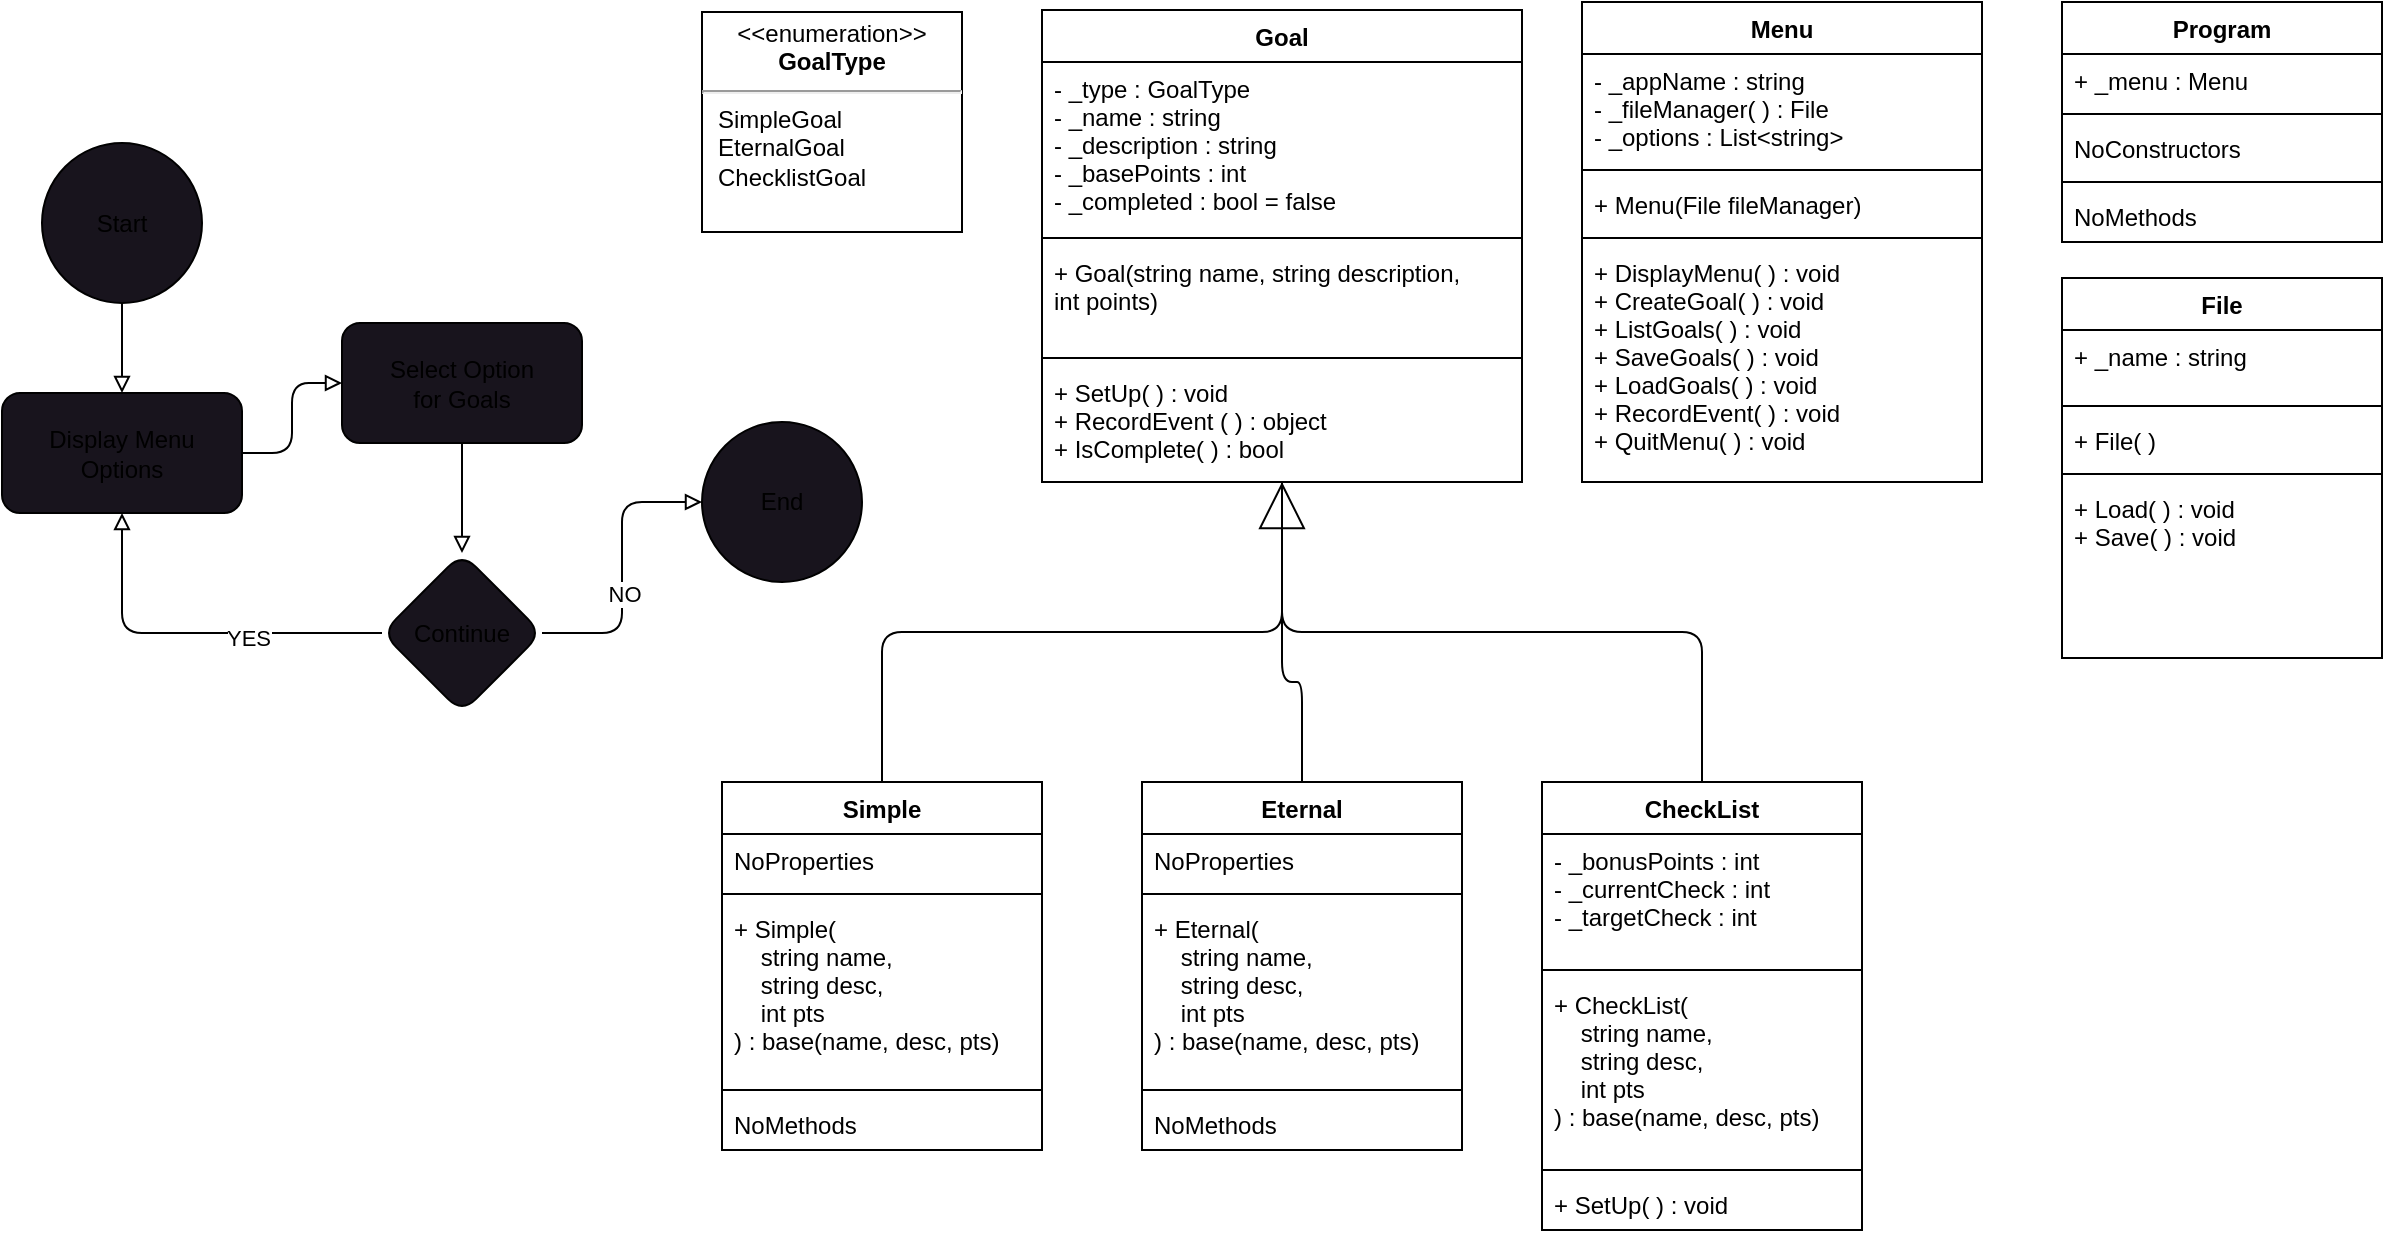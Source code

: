 <mxfile>
    <diagram id="AMjzgZGfjH3tfW1a6BcE" name="Page-1">
        <mxGraphModel dx="1599" dy="645" grid="1" gridSize="10" guides="1" tooltips="1" connect="1" arrows="1" fold="1" page="1" pageScale="1" pageWidth="1400" pageHeight="850" math="0" shadow="0">
            <root>
                <mxCell id="0"/>
                <mxCell id="1" parent="0"/>
                <mxCell id="3" value="File" style="swimlane;fontStyle=1;align=center;verticalAlign=top;childLayout=stackLayout;horizontal=1;startSize=26;horizontalStack=0;resizeParent=1;resizeParentMax=0;resizeLast=0;collapsible=1;marginBottom=0;" parent="1" vertex="1">
                    <mxGeometry x="1130" y="198" width="160" height="190" as="geometry"/>
                </mxCell>
                <mxCell id="4" value="+ _name : string" style="text;strokeColor=none;fillColor=none;align=left;verticalAlign=top;spacingLeft=4;spacingRight=4;overflow=hidden;rotatable=0;points=[[0,0.5],[1,0.5]];portConstraint=eastwest;" parent="3" vertex="1">
                    <mxGeometry y="26" width="160" height="34" as="geometry"/>
                </mxCell>
                <mxCell id="5" value="" style="line;strokeWidth=1;fillColor=none;align=left;verticalAlign=middle;spacingTop=-1;spacingLeft=3;spacingRight=3;rotatable=0;labelPosition=right;points=[];portConstraint=eastwest;strokeColor=inherit;" parent="3" vertex="1">
                    <mxGeometry y="60" width="160" height="8" as="geometry"/>
                </mxCell>
                <mxCell id="6" value="+ File( )" style="text;strokeColor=none;fillColor=none;align=left;verticalAlign=top;spacingLeft=4;spacingRight=4;overflow=hidden;rotatable=0;points=[[0,0.5],[1,0.5]];portConstraint=eastwest;" parent="3" vertex="1">
                    <mxGeometry y="68" width="160" height="26" as="geometry"/>
                </mxCell>
                <mxCell id="7" value="" style="line;strokeWidth=1;fillColor=none;align=left;verticalAlign=middle;spacingTop=-1;spacingLeft=3;spacingRight=3;rotatable=0;labelPosition=right;points=[];portConstraint=eastwest;strokeColor=inherit;" parent="3" vertex="1">
                    <mxGeometry y="94" width="160" height="8" as="geometry"/>
                </mxCell>
                <mxCell id="8" value="+ Load( ) : void&#10;+ Save( ) : void" style="text;strokeColor=none;fillColor=none;align=left;verticalAlign=top;spacingLeft=4;spacingRight=4;overflow=hidden;rotatable=0;points=[[0,0.5],[1,0.5]];portConstraint=eastwest;" parent="3" vertex="1">
                    <mxGeometry y="102" width="160" height="88" as="geometry"/>
                </mxCell>
                <mxCell id="10" value="Goal" style="swimlane;fontStyle=1;align=center;verticalAlign=top;childLayout=stackLayout;horizontal=1;startSize=26;horizontalStack=0;resizeParent=1;resizeParentMax=0;resizeLast=0;collapsible=1;marginBottom=0;" parent="1" vertex="1">
                    <mxGeometry x="620" y="64" width="240" height="236" as="geometry"/>
                </mxCell>
                <mxCell id="11" value="- _type : GoalType&#10;- _name : string&#10;- _description : string&#10;- _basePoints : int&#10;- _completed : bool = false" style="text;strokeColor=none;fillColor=none;align=left;verticalAlign=top;spacingLeft=4;spacingRight=4;overflow=hidden;rotatable=0;points=[[0,0.5],[1,0.5]];portConstraint=eastwest;" parent="10" vertex="1">
                    <mxGeometry y="26" width="240" height="84" as="geometry"/>
                </mxCell>
                <mxCell id="12" value="" style="line;strokeWidth=1;fillColor=none;align=left;verticalAlign=middle;spacingTop=-1;spacingLeft=3;spacingRight=3;rotatable=0;labelPosition=right;points=[];portConstraint=eastwest;strokeColor=inherit;" parent="10" vertex="1">
                    <mxGeometry y="110" width="240" height="8" as="geometry"/>
                </mxCell>
                <mxCell id="13" value="+ Goal(string name, string description,&#10;int points)" style="text;strokeColor=none;fillColor=none;align=left;verticalAlign=top;spacingLeft=4;spacingRight=4;overflow=hidden;rotatable=0;points=[[0,0.5],[1,0.5]];portConstraint=eastwest;" parent="10" vertex="1">
                    <mxGeometry y="118" width="240" height="52" as="geometry"/>
                </mxCell>
                <mxCell id="14" value="" style="line;strokeWidth=1;fillColor=none;align=left;verticalAlign=middle;spacingTop=-1;spacingLeft=3;spacingRight=3;rotatable=0;labelPosition=right;points=[];portConstraint=eastwest;strokeColor=inherit;" parent="10" vertex="1">
                    <mxGeometry y="170" width="240" height="8" as="geometry"/>
                </mxCell>
                <mxCell id="15" value="+ SetUp( ) : void&#10;+ RecordEvent ( ) : object&#10;+ IsComplete( ) : bool" style="text;strokeColor=none;fillColor=none;align=left;verticalAlign=top;spacingLeft=4;spacingRight=4;overflow=hidden;rotatable=0;points=[[0,0.5],[1,0.5]];portConstraint=eastwest;" parent="10" vertex="1">
                    <mxGeometry y="178" width="240" height="58" as="geometry"/>
                </mxCell>
                <mxCell id="23" value="&lt;p style=&quot;margin:0px;margin-top:4px;text-align:center;&quot;&gt;&amp;lt;&amp;lt;enumeration&amp;gt;&amp;gt;&lt;br&gt;&lt;b&gt;GoalType&lt;/b&gt;&lt;/p&gt;&lt;hr&gt;&lt;p style=&quot;margin:0px;margin-left:8px;text-align:left;&quot;&gt;SimpleGoal&lt;/p&gt;&lt;p style=&quot;margin:0px;margin-left:8px;text-align:left;&quot;&gt;EternalGoal&lt;/p&gt;&lt;p style=&quot;margin:0px;margin-left:8px;text-align:left;&quot;&gt;ChecklistGoal&lt;/p&gt;" style="shape=rect;html=1;overflow=fill;whiteSpace=wrap;" parent="1" vertex="1">
                    <mxGeometry x="450" y="65" width="130" height="110" as="geometry"/>
                </mxCell>
                <mxCell id="25" value="Simple" style="swimlane;fontStyle=1;align=center;verticalAlign=top;childLayout=stackLayout;horizontal=1;startSize=26;horizontalStack=0;resizeParent=1;resizeParentMax=0;resizeLast=0;collapsible=1;marginBottom=0;" parent="1" vertex="1">
                    <mxGeometry x="460" y="450" width="160" height="184" as="geometry"/>
                </mxCell>
                <mxCell id="55" value="NoProperties" style="text;strokeColor=none;fillColor=none;align=left;verticalAlign=top;spacingLeft=4;spacingRight=4;overflow=hidden;rotatable=0;points=[[0,0.5],[1,0.5]];portConstraint=eastwest;" parent="25" vertex="1">
                    <mxGeometry y="26" width="160" height="26" as="geometry"/>
                </mxCell>
                <mxCell id="27" value="" style="line;strokeWidth=1;fillColor=none;align=left;verticalAlign=middle;spacingTop=-1;spacingLeft=3;spacingRight=3;rotatable=0;labelPosition=right;points=[];portConstraint=eastwest;strokeColor=inherit;" parent="25" vertex="1">
                    <mxGeometry y="52" width="160" height="8" as="geometry"/>
                </mxCell>
                <mxCell id="28" value="+ Simple(&#10;    string name,&#10;    string desc,&#10;    int pts&#10;) : base(name, desc, pts)" style="text;strokeColor=none;fillColor=none;align=left;verticalAlign=top;spacingLeft=4;spacingRight=4;overflow=hidden;rotatable=0;points=[[0,0.5],[1,0.5]];portConstraint=eastwest;" parent="25" vertex="1">
                    <mxGeometry y="60" width="160" height="90" as="geometry"/>
                </mxCell>
                <mxCell id="29" value="" style="line;strokeWidth=1;fillColor=none;align=left;verticalAlign=middle;spacingTop=-1;spacingLeft=3;spacingRight=3;rotatable=0;labelPosition=right;points=[];portConstraint=eastwest;strokeColor=inherit;" parent="25" vertex="1">
                    <mxGeometry y="150" width="160" height="8" as="geometry"/>
                </mxCell>
                <mxCell id="57" value="NoMethods" style="text;strokeColor=none;fillColor=none;align=left;verticalAlign=top;spacingLeft=4;spacingRight=4;overflow=hidden;rotatable=0;points=[[0,0.5],[1,0.5]];portConstraint=eastwest;" parent="25" vertex="1">
                    <mxGeometry y="158" width="160" height="26" as="geometry"/>
                </mxCell>
                <mxCell id="31" value="Eternal" style="swimlane;fontStyle=1;align=center;verticalAlign=top;childLayout=stackLayout;horizontal=1;startSize=26;horizontalStack=0;resizeParent=1;resizeParentMax=0;resizeLast=0;collapsible=1;marginBottom=0;" parent="1" vertex="1">
                    <mxGeometry x="670" y="450" width="160" height="184" as="geometry"/>
                </mxCell>
                <mxCell id="59" value="NoProperties" style="text;strokeColor=none;fillColor=none;align=left;verticalAlign=top;spacingLeft=4;spacingRight=4;overflow=hidden;rotatable=0;points=[[0,0.5],[1,0.5]];portConstraint=eastwest;" parent="31" vertex="1">
                    <mxGeometry y="26" width="160" height="26" as="geometry"/>
                </mxCell>
                <mxCell id="33" value="" style="line;strokeWidth=1;fillColor=none;align=left;verticalAlign=middle;spacingTop=-1;spacingLeft=3;spacingRight=3;rotatable=0;labelPosition=right;points=[];portConstraint=eastwest;strokeColor=inherit;" parent="31" vertex="1">
                    <mxGeometry y="52" width="160" height="8" as="geometry"/>
                </mxCell>
                <mxCell id="34" value="+ Eternal(&#10;    string name,&#10;    string desc,&#10;    int pts&#10;) : base(name, desc, pts)" style="text;strokeColor=none;fillColor=none;align=left;verticalAlign=top;spacingLeft=4;spacingRight=4;overflow=hidden;rotatable=0;points=[[0,0.5],[1,0.5]];portConstraint=eastwest;" parent="31" vertex="1">
                    <mxGeometry y="60" width="160" height="90" as="geometry"/>
                </mxCell>
                <mxCell id="35" value="" style="line;strokeWidth=1;fillColor=none;align=left;verticalAlign=middle;spacingTop=-1;spacingLeft=3;spacingRight=3;rotatable=0;labelPosition=right;points=[];portConstraint=eastwest;strokeColor=inherit;" parent="31" vertex="1">
                    <mxGeometry y="150" width="160" height="8" as="geometry"/>
                </mxCell>
                <mxCell id="58" value="NoMethods" style="text;strokeColor=none;fillColor=none;align=left;verticalAlign=top;spacingLeft=4;spacingRight=4;overflow=hidden;rotatable=0;points=[[0,0.5],[1,0.5]];portConstraint=eastwest;" parent="31" vertex="1">
                    <mxGeometry y="158" width="160" height="26" as="geometry"/>
                </mxCell>
                <mxCell id="37" value="CheckList" style="swimlane;fontStyle=1;align=center;verticalAlign=top;childLayout=stackLayout;horizontal=1;startSize=26;horizontalStack=0;resizeParent=1;resizeParentMax=0;resizeLast=0;collapsible=1;marginBottom=0;" parent="1" vertex="1">
                    <mxGeometry x="870" y="450" width="160" height="224" as="geometry"/>
                </mxCell>
                <mxCell id="38" value="- _bonusPoints : int&#10;- _currentCheck : int&#10;- _targetCheck : int" style="text;strokeColor=none;fillColor=none;align=left;verticalAlign=top;spacingLeft=4;spacingRight=4;overflow=hidden;rotatable=0;points=[[0,0.5],[1,0.5]];portConstraint=eastwest;" parent="37" vertex="1">
                    <mxGeometry y="26" width="160" height="64" as="geometry"/>
                </mxCell>
                <mxCell id="39" value="" style="line;strokeWidth=1;fillColor=none;align=left;verticalAlign=middle;spacingTop=-1;spacingLeft=3;spacingRight=3;rotatable=0;labelPosition=right;points=[];portConstraint=eastwest;strokeColor=inherit;" parent="37" vertex="1">
                    <mxGeometry y="90" width="160" height="8" as="geometry"/>
                </mxCell>
                <mxCell id="40" value="+ CheckList(&#10;    string name,&#10;    string desc,&#10;    int pts&#10;) : base(name, desc, pts)" style="text;strokeColor=none;fillColor=none;align=left;verticalAlign=top;spacingLeft=4;spacingRight=4;overflow=hidden;rotatable=0;points=[[0,0.5],[1,0.5]];portConstraint=eastwest;" parent="37" vertex="1">
                    <mxGeometry y="98" width="160" height="92" as="geometry"/>
                </mxCell>
                <mxCell id="41" value="" style="line;strokeWidth=1;fillColor=none;align=left;verticalAlign=middle;spacingTop=-1;spacingLeft=3;spacingRight=3;rotatable=0;labelPosition=right;points=[];portConstraint=eastwest;strokeColor=inherit;" parent="37" vertex="1">
                    <mxGeometry y="190" width="160" height="8" as="geometry"/>
                </mxCell>
                <mxCell id="42" value="+ SetUp( ) : void" style="text;strokeColor=none;fillColor=none;align=left;verticalAlign=top;spacingLeft=4;spacingRight=4;overflow=hidden;rotatable=0;points=[[0,0.5],[1,0.5]];portConstraint=eastwest;" parent="37" vertex="1">
                    <mxGeometry y="198" width="160" height="26" as="geometry"/>
                </mxCell>
                <mxCell id="43" value="Menu" style="swimlane;fontStyle=1;align=center;verticalAlign=top;childLayout=stackLayout;horizontal=1;startSize=26;horizontalStack=0;resizeParent=1;resizeParentMax=0;resizeLast=0;collapsible=1;marginBottom=0;" parent="1" vertex="1">
                    <mxGeometry x="890" y="60" width="200" height="240" as="geometry"/>
                </mxCell>
                <mxCell id="44" value="- _appName : string&#10;- _fileManager( ) : File&#10;- _options : List&lt;string&gt;" style="text;strokeColor=none;fillColor=none;align=left;verticalAlign=top;spacingLeft=4;spacingRight=4;overflow=hidden;rotatable=0;points=[[0,0.5],[1,0.5]];portConstraint=eastwest;" parent="43" vertex="1">
                    <mxGeometry y="26" width="200" height="54" as="geometry"/>
                </mxCell>
                <mxCell id="45" value="" style="line;strokeWidth=1;fillColor=none;align=left;verticalAlign=middle;spacingTop=-1;spacingLeft=3;spacingRight=3;rotatable=0;labelPosition=right;points=[];portConstraint=eastwest;strokeColor=inherit;" parent="43" vertex="1">
                    <mxGeometry y="80" width="200" height="8" as="geometry"/>
                </mxCell>
                <mxCell id="46" value="+ Menu(File fileManager)" style="text;strokeColor=none;fillColor=none;align=left;verticalAlign=top;spacingLeft=4;spacingRight=4;overflow=hidden;rotatable=0;points=[[0,0.5],[1,0.5]];portConstraint=eastwest;" parent="43" vertex="1">
                    <mxGeometry y="88" width="200" height="26" as="geometry"/>
                </mxCell>
                <mxCell id="47" value="" style="line;strokeWidth=1;fillColor=none;align=left;verticalAlign=middle;spacingTop=-1;spacingLeft=3;spacingRight=3;rotatable=0;labelPosition=right;points=[];portConstraint=eastwest;strokeColor=inherit;" parent="43" vertex="1">
                    <mxGeometry y="114" width="200" height="8" as="geometry"/>
                </mxCell>
                <mxCell id="48" value="+ DisplayMenu( ) : void&#10;+ CreateGoal( ) : void&#10;+ ListGoals( ) : void&#10;+ SaveGoals( ) : void&#10;+ LoadGoals( ) : void&#10;+ RecordEvent( ) : void&#10;+ QuitMenu( ) : void" style="text;strokeColor=none;fillColor=none;align=left;verticalAlign=top;spacingLeft=4;spacingRight=4;overflow=hidden;rotatable=0;points=[[0,0.5],[1,0.5]];portConstraint=eastwest;" parent="43" vertex="1">
                    <mxGeometry y="122" width="200" height="118" as="geometry"/>
                </mxCell>
                <mxCell id="49" value="Program" style="swimlane;fontStyle=1;align=center;verticalAlign=top;childLayout=stackLayout;horizontal=1;startSize=26;horizontalStack=0;resizeParent=1;resizeParentMax=0;resizeLast=0;collapsible=1;marginBottom=0;" parent="1" vertex="1">
                    <mxGeometry x="1130" y="60" width="160" height="120" as="geometry"/>
                </mxCell>
                <mxCell id="50" value="+ _menu : Menu" style="text;strokeColor=none;fillColor=none;align=left;verticalAlign=top;spacingLeft=4;spacingRight=4;overflow=hidden;rotatable=0;points=[[0,0.5],[1,0.5]];portConstraint=eastwest;" parent="49" vertex="1">
                    <mxGeometry y="26" width="160" height="26" as="geometry"/>
                </mxCell>
                <mxCell id="51" value="" style="line;strokeWidth=1;fillColor=none;align=left;verticalAlign=middle;spacingTop=-1;spacingLeft=3;spacingRight=3;rotatable=0;labelPosition=right;points=[];portConstraint=eastwest;strokeColor=inherit;" parent="49" vertex="1">
                    <mxGeometry y="52" width="160" height="8" as="geometry"/>
                </mxCell>
                <mxCell id="52" value="NoConstructors" style="text;strokeColor=none;fillColor=none;align=left;verticalAlign=top;spacingLeft=4;spacingRight=4;overflow=hidden;rotatable=0;points=[[0,0.5],[1,0.5]];portConstraint=eastwest;" parent="49" vertex="1">
                    <mxGeometry y="60" width="160" height="26" as="geometry"/>
                </mxCell>
                <mxCell id="53" value="" style="line;strokeWidth=1;fillColor=none;align=left;verticalAlign=middle;spacingTop=-1;spacingLeft=3;spacingRight=3;rotatable=0;labelPosition=right;points=[];portConstraint=eastwest;strokeColor=inherit;" parent="49" vertex="1">
                    <mxGeometry y="86" width="160" height="8" as="geometry"/>
                </mxCell>
                <mxCell id="54" value="NoMethods" style="text;strokeColor=none;fillColor=none;align=left;verticalAlign=top;spacingLeft=4;spacingRight=4;overflow=hidden;rotatable=0;points=[[0,0.5],[1,0.5]];portConstraint=eastwest;" parent="49" vertex="1">
                    <mxGeometry y="94" width="160" height="26" as="geometry"/>
                </mxCell>
                <mxCell id="73" value="" style="edgeStyle=elbowEdgeStyle;html=1;endArrow=none;elbow=vertical" parent="1" source="25" target="15" edge="1">
                    <mxGeometry width="100" height="75" relative="1" as="geometry">
                        <mxPoint x="630" y="395" as="sourcePoint"/>
                        <mxPoint x="730" y="320" as="targetPoint"/>
                    </mxGeometry>
                </mxCell>
                <mxCell id="74" value="" style="edgeStyle=elbowEdgeStyle;html=1;endArrow=none;elbow=vertical;entryX=0.5;entryY=0;entryDx=0;entryDy=0;exitX=0.5;exitY=1;exitDx=0;exitDy=0;exitPerimeter=0;startArrow=block;startFill=0;endSize=6;startSize=21;" parent="1" source="15" target="37" edge="1">
                    <mxGeometry width="100" height="75" relative="1" as="geometry">
                        <mxPoint x="630" y="395" as="sourcePoint"/>
                        <mxPoint x="730" y="320" as="targetPoint"/>
                    </mxGeometry>
                </mxCell>
                <mxCell id="75" value="" style="edgeStyle=elbowEdgeStyle;html=1;endArrow=none;elbow=vertical;entryX=0.5;entryY=0;entryDx=0;entryDy=0;exitX=0.5;exitY=1;exitDx=0;exitDy=0;exitPerimeter=0;" parent="1" source="15" target="31" edge="1">
                    <mxGeometry width="100" height="75" relative="1" as="geometry">
                        <mxPoint x="630" y="395" as="sourcePoint"/>
                        <mxPoint x="960" y="450" as="targetPoint"/>
                        <Array as="points">
                            <mxPoint x="730" y="400"/>
                        </Array>
                    </mxGeometry>
                </mxCell>
                <mxCell id="128" value="" style="edgeStyle=orthogonalEdgeStyle;html=1;startArrow=none;startFill=0;endArrow=block;endFill=0;" parent="1" source="125" target="127" edge="1">
                    <mxGeometry relative="1" as="geometry"/>
                </mxCell>
                <mxCell id="125" value="Display Menu&lt;br&gt;Options" style="rounded=1;whiteSpace=wrap;html=1;fillColor=rgb(24, 20, 29);dashed=0;" parent="1" vertex="1">
                    <mxGeometry x="100" y="255.5" width="120" height="60" as="geometry"/>
                </mxCell>
                <mxCell id="136" value="" style="edgeStyle=orthogonalEdgeStyle;html=1;startArrow=none;startFill=0;endArrow=block;endFill=0;" parent="1" source="127" target="135" edge="1">
                    <mxGeometry relative="1" as="geometry"/>
                </mxCell>
                <mxCell id="127" value="Select Option&lt;br&gt;for Goals" style="whiteSpace=wrap;html=1;fillColor=rgb(24, 20, 29);rounded=1;dashed=0;" parent="1" vertex="1">
                    <mxGeometry x="270" y="220.5" width="120" height="60" as="geometry"/>
                </mxCell>
                <mxCell id="139" style="edgeStyle=orthogonalEdgeStyle;html=1;exitX=0;exitY=0.5;exitDx=0;exitDy=0;startArrow=none;startFill=0;endArrow=block;endFill=0;" parent="1" source="135" target="125" edge="1">
                    <mxGeometry relative="1" as="geometry"/>
                </mxCell>
                <mxCell id="140" value="YES" style="edgeLabel;html=1;align=center;verticalAlign=middle;resizable=0;points=[];" parent="139" vertex="1" connectable="0">
                    <mxGeometry x="-0.295" y="2" relative="1" as="geometry">
                        <mxPoint as="offset"/>
                    </mxGeometry>
                </mxCell>
                <mxCell id="144" value="" style="edgeStyle=orthogonalEdgeStyle;html=1;startArrow=none;startFill=0;endArrow=block;endFill=0;" parent="1" source="135" target="143" edge="1">
                    <mxGeometry relative="1" as="geometry"/>
                </mxCell>
                <mxCell id="145" value="NO" style="edgeLabel;html=1;align=center;verticalAlign=middle;resizable=0;points=[];" parent="144" vertex="1" connectable="0">
                    <mxGeometry x="-0.183" y="-1" relative="1" as="geometry">
                        <mxPoint as="offset"/>
                    </mxGeometry>
                </mxCell>
                <mxCell id="135" value="Continue" style="rhombus;whiteSpace=wrap;html=1;fillColor=rgb(24, 20, 29);rounded=1;dashed=0;" parent="1" vertex="1">
                    <mxGeometry x="290" y="335.5" width="80" height="80" as="geometry"/>
                </mxCell>
                <mxCell id="146" style="edgeStyle=orthogonalEdgeStyle;html=1;exitX=0.5;exitY=1;exitDx=0;exitDy=0;entryX=0.5;entryY=0;entryDx=0;entryDy=0;startArrow=none;startFill=0;endArrow=block;endFill=0;" parent="1" source="141" target="125" edge="1">
                    <mxGeometry relative="1" as="geometry"/>
                </mxCell>
                <mxCell id="141" value="Start" style="ellipse;whiteSpace=wrap;html=1;fillColor=rgb(24, 20, 29);rounded=1;dashed=0;" parent="1" vertex="1">
                    <mxGeometry x="120" y="130.5" width="80" height="80" as="geometry"/>
                </mxCell>
                <mxCell id="143" value="End" style="ellipse;whiteSpace=wrap;html=1;fillColor=rgb(24, 20, 29);rounded=1;dashed=0;" parent="1" vertex="1">
                    <mxGeometry x="450" y="270" width="80" height="80" as="geometry"/>
                </mxCell>
            </root>
        </mxGraphModel>
    </diagram>
</mxfile>